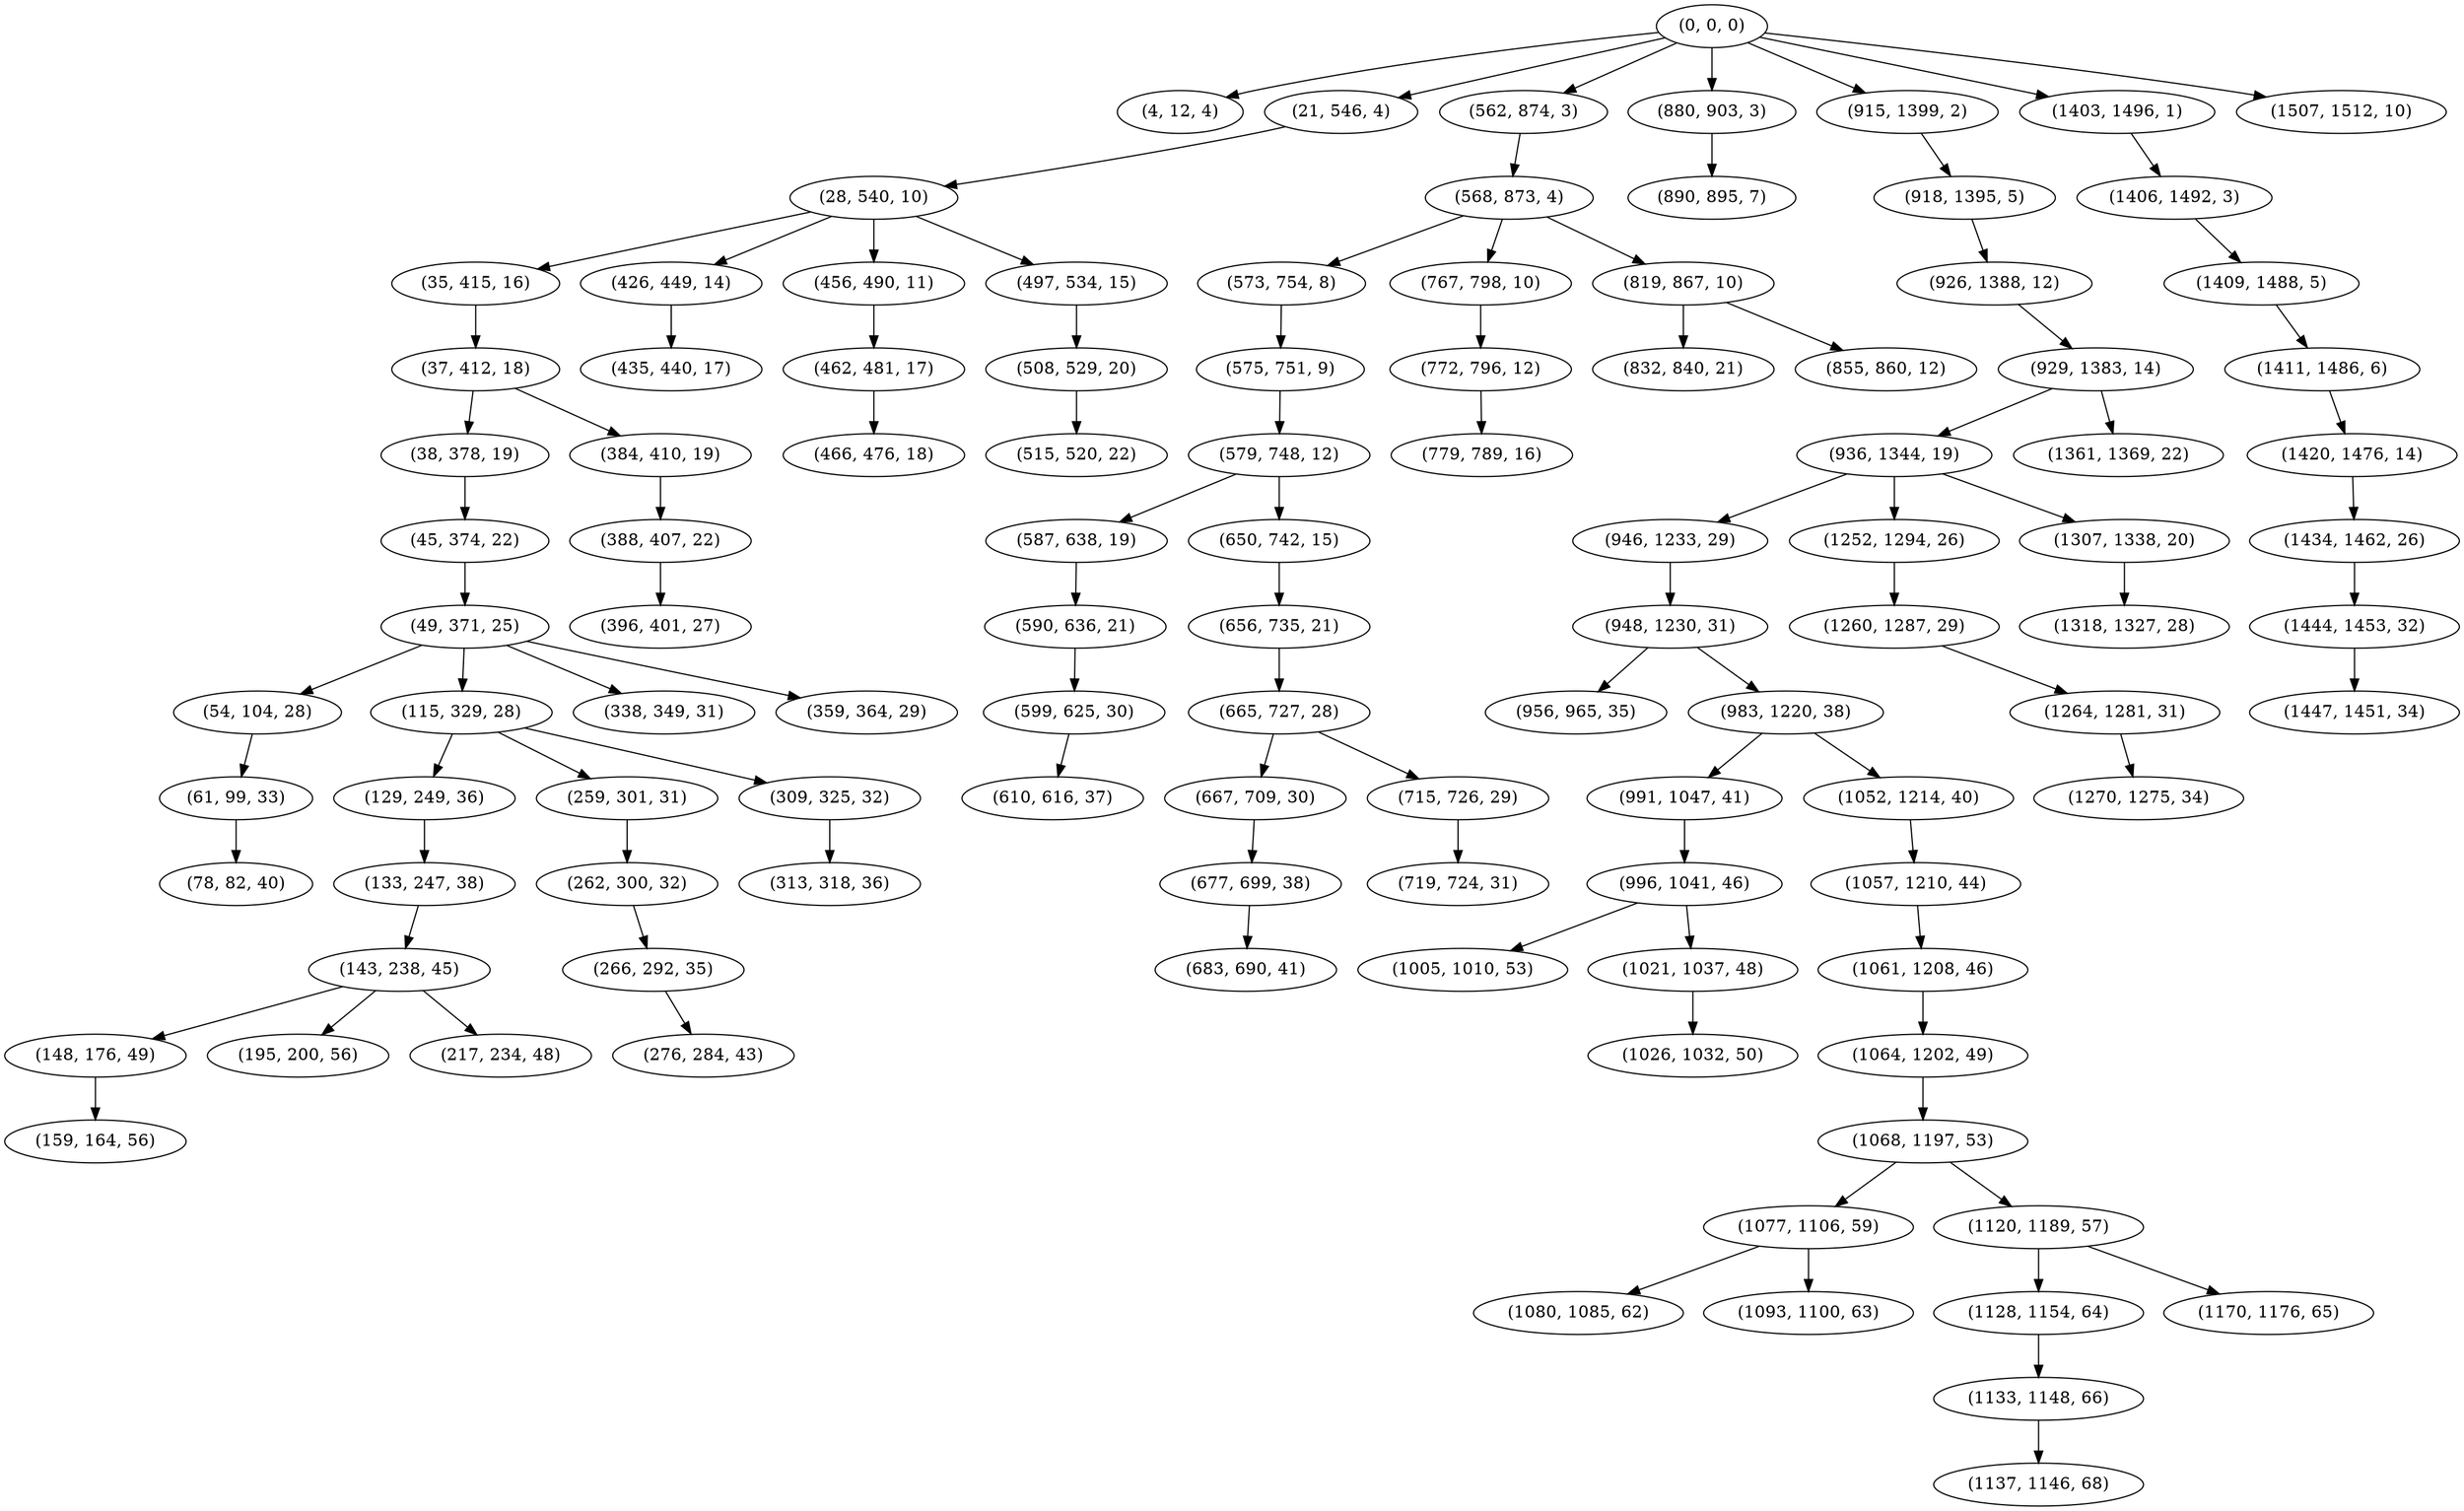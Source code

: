 digraph tree {
    "(0, 0, 0)";
    "(4, 12, 4)";
    "(21, 546, 4)";
    "(28, 540, 10)";
    "(35, 415, 16)";
    "(37, 412, 18)";
    "(38, 378, 19)";
    "(45, 374, 22)";
    "(49, 371, 25)";
    "(54, 104, 28)";
    "(61, 99, 33)";
    "(78, 82, 40)";
    "(115, 329, 28)";
    "(129, 249, 36)";
    "(133, 247, 38)";
    "(143, 238, 45)";
    "(148, 176, 49)";
    "(159, 164, 56)";
    "(195, 200, 56)";
    "(217, 234, 48)";
    "(259, 301, 31)";
    "(262, 300, 32)";
    "(266, 292, 35)";
    "(276, 284, 43)";
    "(309, 325, 32)";
    "(313, 318, 36)";
    "(338, 349, 31)";
    "(359, 364, 29)";
    "(384, 410, 19)";
    "(388, 407, 22)";
    "(396, 401, 27)";
    "(426, 449, 14)";
    "(435, 440, 17)";
    "(456, 490, 11)";
    "(462, 481, 17)";
    "(466, 476, 18)";
    "(497, 534, 15)";
    "(508, 529, 20)";
    "(515, 520, 22)";
    "(562, 874, 3)";
    "(568, 873, 4)";
    "(573, 754, 8)";
    "(575, 751, 9)";
    "(579, 748, 12)";
    "(587, 638, 19)";
    "(590, 636, 21)";
    "(599, 625, 30)";
    "(610, 616, 37)";
    "(650, 742, 15)";
    "(656, 735, 21)";
    "(665, 727, 28)";
    "(667, 709, 30)";
    "(677, 699, 38)";
    "(683, 690, 41)";
    "(715, 726, 29)";
    "(719, 724, 31)";
    "(767, 798, 10)";
    "(772, 796, 12)";
    "(779, 789, 16)";
    "(819, 867, 10)";
    "(832, 840, 21)";
    "(855, 860, 12)";
    "(880, 903, 3)";
    "(890, 895, 7)";
    "(915, 1399, 2)";
    "(918, 1395, 5)";
    "(926, 1388, 12)";
    "(929, 1383, 14)";
    "(936, 1344, 19)";
    "(946, 1233, 29)";
    "(948, 1230, 31)";
    "(956, 965, 35)";
    "(983, 1220, 38)";
    "(991, 1047, 41)";
    "(996, 1041, 46)";
    "(1005, 1010, 53)";
    "(1021, 1037, 48)";
    "(1026, 1032, 50)";
    "(1052, 1214, 40)";
    "(1057, 1210, 44)";
    "(1061, 1208, 46)";
    "(1064, 1202, 49)";
    "(1068, 1197, 53)";
    "(1077, 1106, 59)";
    "(1080, 1085, 62)";
    "(1093, 1100, 63)";
    "(1120, 1189, 57)";
    "(1128, 1154, 64)";
    "(1133, 1148, 66)";
    "(1137, 1146, 68)";
    "(1170, 1176, 65)";
    "(1252, 1294, 26)";
    "(1260, 1287, 29)";
    "(1264, 1281, 31)";
    "(1270, 1275, 34)";
    "(1307, 1338, 20)";
    "(1318, 1327, 28)";
    "(1361, 1369, 22)";
    "(1403, 1496, 1)";
    "(1406, 1492, 3)";
    "(1409, 1488, 5)";
    "(1411, 1486, 6)";
    "(1420, 1476, 14)";
    "(1434, 1462, 26)";
    "(1444, 1453, 32)";
    "(1447, 1451, 34)";
    "(1507, 1512, 10)";
    "(0, 0, 0)" -> "(4, 12, 4)";
    "(0, 0, 0)" -> "(21, 546, 4)";
    "(0, 0, 0)" -> "(562, 874, 3)";
    "(0, 0, 0)" -> "(880, 903, 3)";
    "(0, 0, 0)" -> "(915, 1399, 2)";
    "(0, 0, 0)" -> "(1403, 1496, 1)";
    "(0, 0, 0)" -> "(1507, 1512, 10)";
    "(21, 546, 4)" -> "(28, 540, 10)";
    "(28, 540, 10)" -> "(35, 415, 16)";
    "(28, 540, 10)" -> "(426, 449, 14)";
    "(28, 540, 10)" -> "(456, 490, 11)";
    "(28, 540, 10)" -> "(497, 534, 15)";
    "(35, 415, 16)" -> "(37, 412, 18)";
    "(37, 412, 18)" -> "(38, 378, 19)";
    "(37, 412, 18)" -> "(384, 410, 19)";
    "(38, 378, 19)" -> "(45, 374, 22)";
    "(45, 374, 22)" -> "(49, 371, 25)";
    "(49, 371, 25)" -> "(54, 104, 28)";
    "(49, 371, 25)" -> "(115, 329, 28)";
    "(49, 371, 25)" -> "(338, 349, 31)";
    "(49, 371, 25)" -> "(359, 364, 29)";
    "(54, 104, 28)" -> "(61, 99, 33)";
    "(61, 99, 33)" -> "(78, 82, 40)";
    "(115, 329, 28)" -> "(129, 249, 36)";
    "(115, 329, 28)" -> "(259, 301, 31)";
    "(115, 329, 28)" -> "(309, 325, 32)";
    "(129, 249, 36)" -> "(133, 247, 38)";
    "(133, 247, 38)" -> "(143, 238, 45)";
    "(143, 238, 45)" -> "(148, 176, 49)";
    "(143, 238, 45)" -> "(195, 200, 56)";
    "(143, 238, 45)" -> "(217, 234, 48)";
    "(148, 176, 49)" -> "(159, 164, 56)";
    "(259, 301, 31)" -> "(262, 300, 32)";
    "(262, 300, 32)" -> "(266, 292, 35)";
    "(266, 292, 35)" -> "(276, 284, 43)";
    "(309, 325, 32)" -> "(313, 318, 36)";
    "(384, 410, 19)" -> "(388, 407, 22)";
    "(388, 407, 22)" -> "(396, 401, 27)";
    "(426, 449, 14)" -> "(435, 440, 17)";
    "(456, 490, 11)" -> "(462, 481, 17)";
    "(462, 481, 17)" -> "(466, 476, 18)";
    "(497, 534, 15)" -> "(508, 529, 20)";
    "(508, 529, 20)" -> "(515, 520, 22)";
    "(562, 874, 3)" -> "(568, 873, 4)";
    "(568, 873, 4)" -> "(573, 754, 8)";
    "(568, 873, 4)" -> "(767, 798, 10)";
    "(568, 873, 4)" -> "(819, 867, 10)";
    "(573, 754, 8)" -> "(575, 751, 9)";
    "(575, 751, 9)" -> "(579, 748, 12)";
    "(579, 748, 12)" -> "(587, 638, 19)";
    "(579, 748, 12)" -> "(650, 742, 15)";
    "(587, 638, 19)" -> "(590, 636, 21)";
    "(590, 636, 21)" -> "(599, 625, 30)";
    "(599, 625, 30)" -> "(610, 616, 37)";
    "(650, 742, 15)" -> "(656, 735, 21)";
    "(656, 735, 21)" -> "(665, 727, 28)";
    "(665, 727, 28)" -> "(667, 709, 30)";
    "(665, 727, 28)" -> "(715, 726, 29)";
    "(667, 709, 30)" -> "(677, 699, 38)";
    "(677, 699, 38)" -> "(683, 690, 41)";
    "(715, 726, 29)" -> "(719, 724, 31)";
    "(767, 798, 10)" -> "(772, 796, 12)";
    "(772, 796, 12)" -> "(779, 789, 16)";
    "(819, 867, 10)" -> "(832, 840, 21)";
    "(819, 867, 10)" -> "(855, 860, 12)";
    "(880, 903, 3)" -> "(890, 895, 7)";
    "(915, 1399, 2)" -> "(918, 1395, 5)";
    "(918, 1395, 5)" -> "(926, 1388, 12)";
    "(926, 1388, 12)" -> "(929, 1383, 14)";
    "(929, 1383, 14)" -> "(936, 1344, 19)";
    "(929, 1383, 14)" -> "(1361, 1369, 22)";
    "(936, 1344, 19)" -> "(946, 1233, 29)";
    "(936, 1344, 19)" -> "(1252, 1294, 26)";
    "(936, 1344, 19)" -> "(1307, 1338, 20)";
    "(946, 1233, 29)" -> "(948, 1230, 31)";
    "(948, 1230, 31)" -> "(956, 965, 35)";
    "(948, 1230, 31)" -> "(983, 1220, 38)";
    "(983, 1220, 38)" -> "(991, 1047, 41)";
    "(983, 1220, 38)" -> "(1052, 1214, 40)";
    "(991, 1047, 41)" -> "(996, 1041, 46)";
    "(996, 1041, 46)" -> "(1005, 1010, 53)";
    "(996, 1041, 46)" -> "(1021, 1037, 48)";
    "(1021, 1037, 48)" -> "(1026, 1032, 50)";
    "(1052, 1214, 40)" -> "(1057, 1210, 44)";
    "(1057, 1210, 44)" -> "(1061, 1208, 46)";
    "(1061, 1208, 46)" -> "(1064, 1202, 49)";
    "(1064, 1202, 49)" -> "(1068, 1197, 53)";
    "(1068, 1197, 53)" -> "(1077, 1106, 59)";
    "(1068, 1197, 53)" -> "(1120, 1189, 57)";
    "(1077, 1106, 59)" -> "(1080, 1085, 62)";
    "(1077, 1106, 59)" -> "(1093, 1100, 63)";
    "(1120, 1189, 57)" -> "(1128, 1154, 64)";
    "(1120, 1189, 57)" -> "(1170, 1176, 65)";
    "(1128, 1154, 64)" -> "(1133, 1148, 66)";
    "(1133, 1148, 66)" -> "(1137, 1146, 68)";
    "(1252, 1294, 26)" -> "(1260, 1287, 29)";
    "(1260, 1287, 29)" -> "(1264, 1281, 31)";
    "(1264, 1281, 31)" -> "(1270, 1275, 34)";
    "(1307, 1338, 20)" -> "(1318, 1327, 28)";
    "(1403, 1496, 1)" -> "(1406, 1492, 3)";
    "(1406, 1492, 3)" -> "(1409, 1488, 5)";
    "(1409, 1488, 5)" -> "(1411, 1486, 6)";
    "(1411, 1486, 6)" -> "(1420, 1476, 14)";
    "(1420, 1476, 14)" -> "(1434, 1462, 26)";
    "(1434, 1462, 26)" -> "(1444, 1453, 32)";
    "(1444, 1453, 32)" -> "(1447, 1451, 34)";
}
